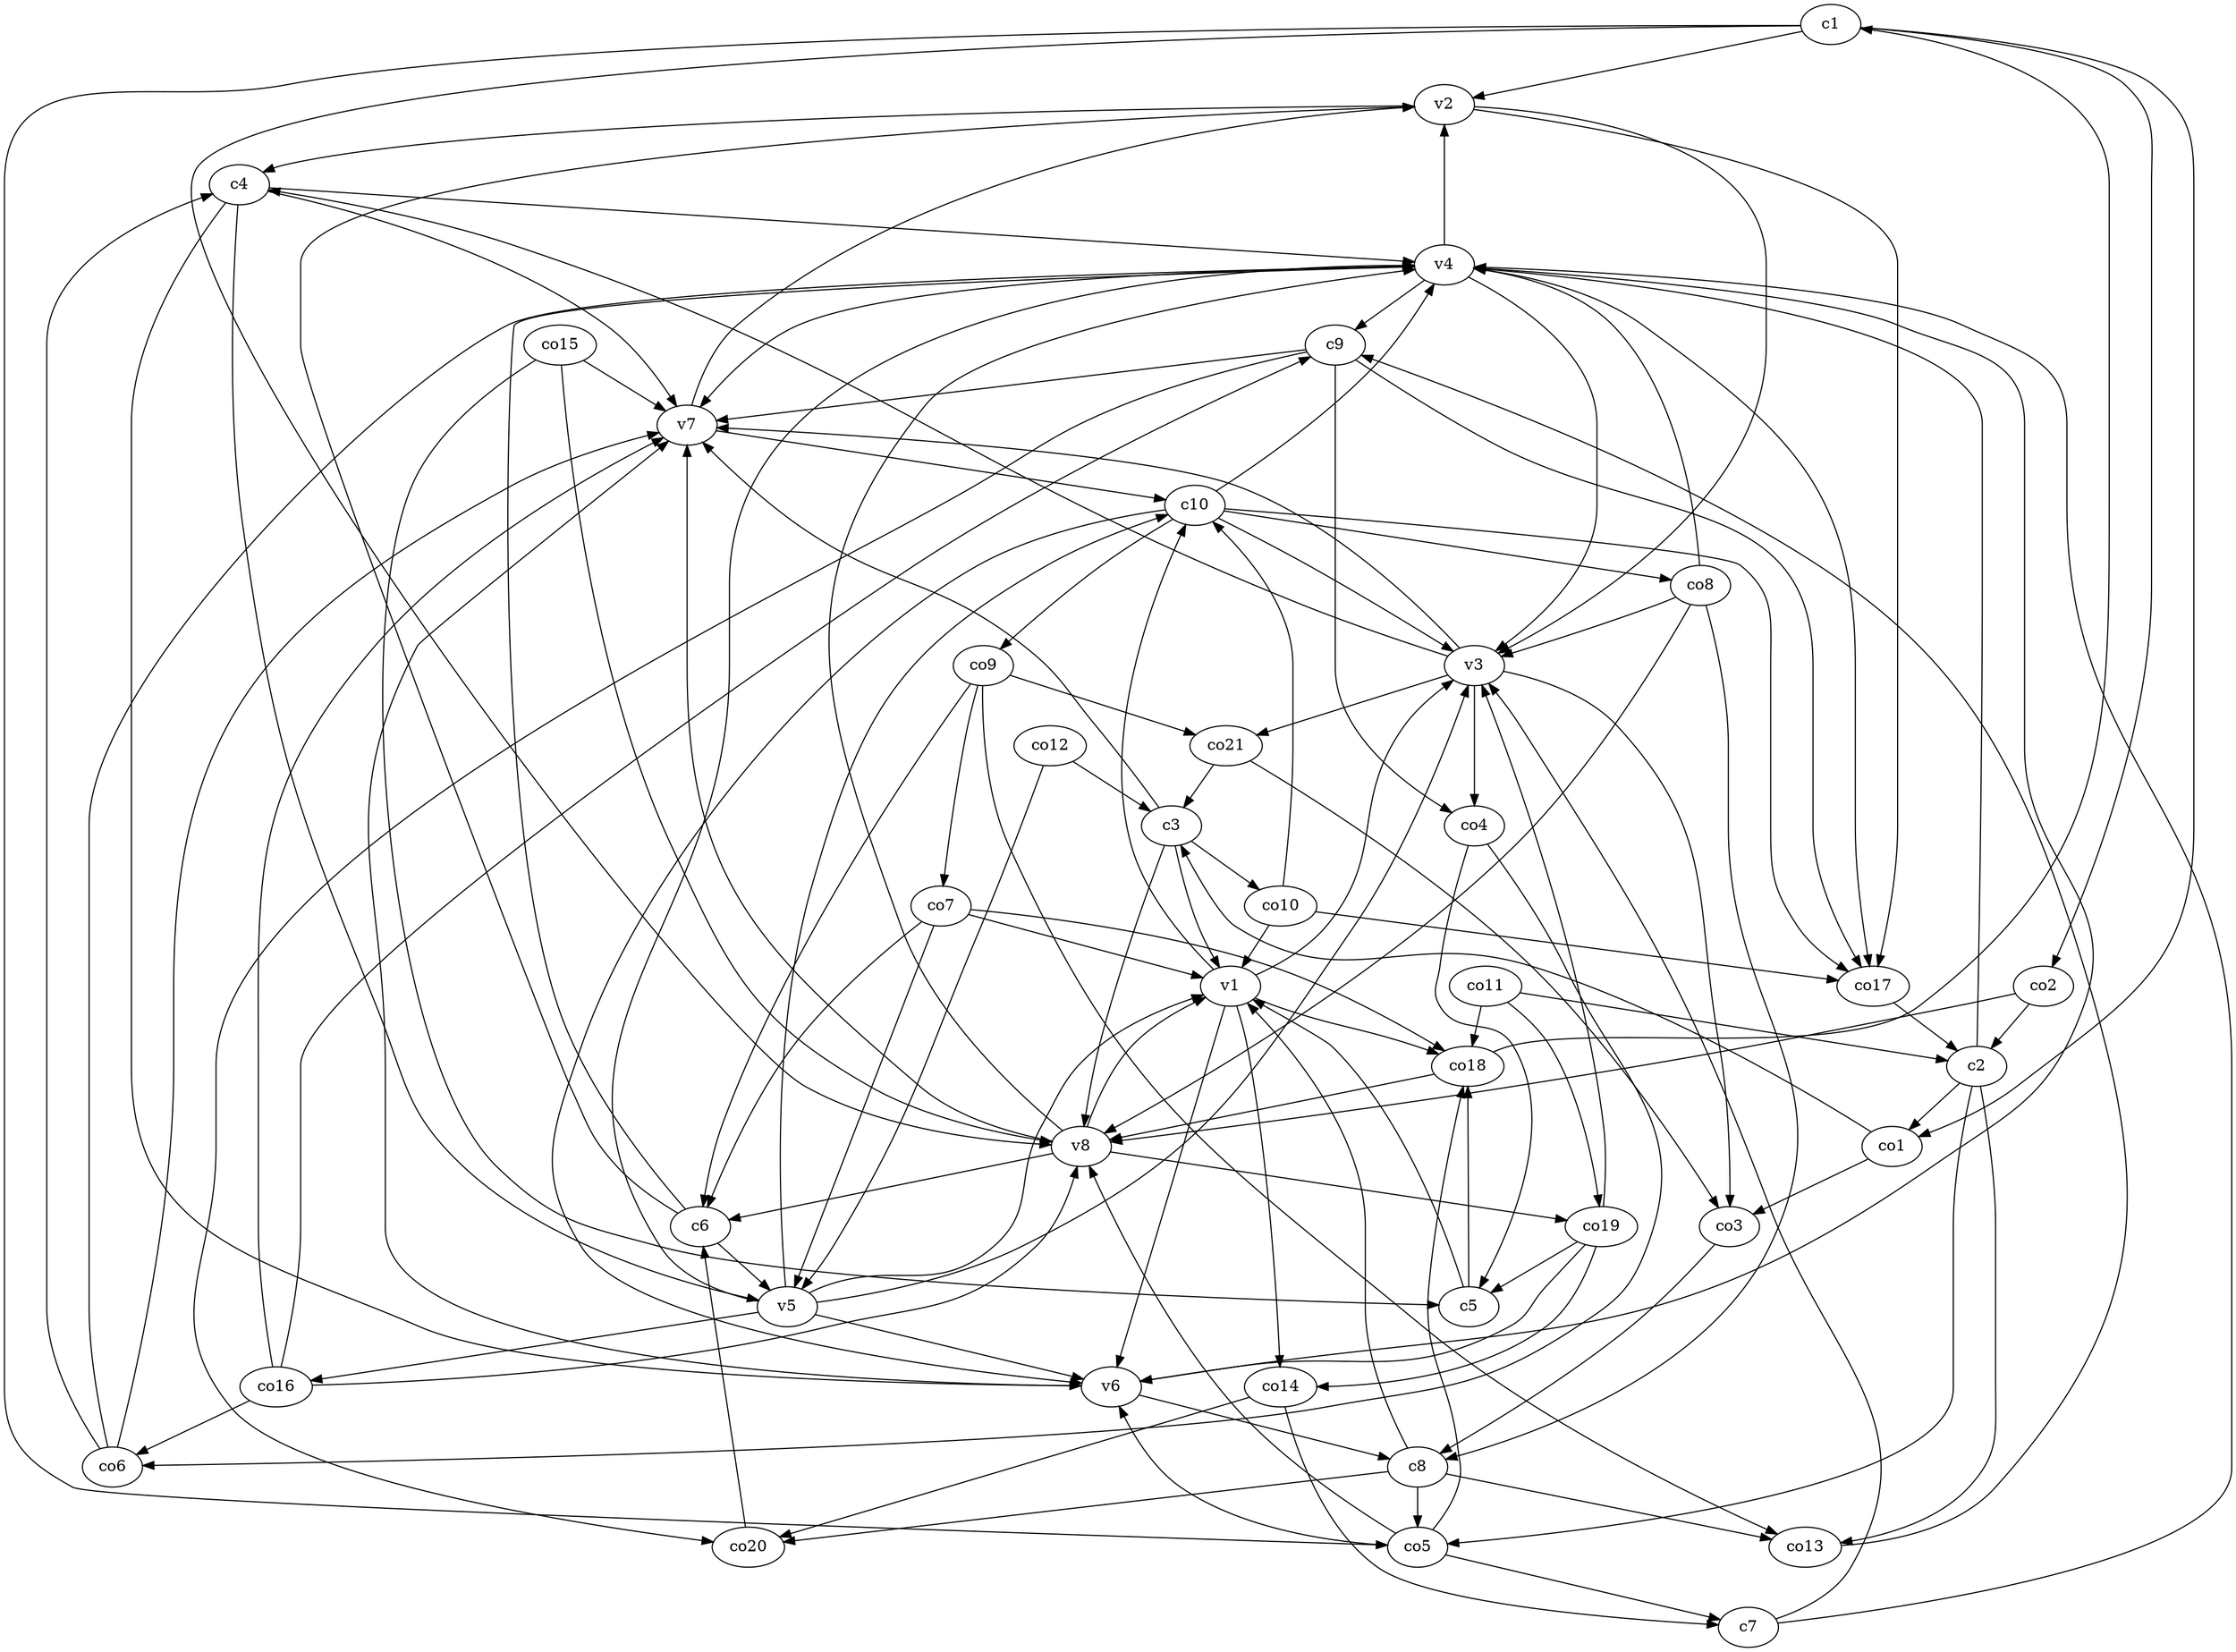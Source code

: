 strict digraph  {
c1;
c2;
c3;
c4;
c5;
c6;
c7;
c8;
c9;
c10;
v1;
v2;
v3;
v4;
v5;
v6;
v7;
v8;
co1;
co2;
co3;
co4;
co5;
co6;
co7;
co8;
co9;
co10;
co11;
co12;
co13;
co14;
co15;
co16;
co17;
co18;
co19;
co20;
co21;
c1 -> co1  [weight=1];
c1 -> co5  [weight=1];
c1 -> v2  [weight=1];
c1 -> v8  [weight=1];
c1 -> co2  [weight=1];
c2 -> co13  [weight=1];
c2 -> co5  [weight=1];
c2 -> v4  [weight=1];
c2 -> co1  [weight=1];
c3 -> v8  [weight=1];
c3 -> v1  [weight=1];
c3 -> co10  [weight=1];
c3 -> v7  [weight=1];
c4 -> v7  [weight=1];
c4 -> v5  [weight=1];
c4 -> v4  [weight=1];
c4 -> v6  [weight=1];
c5 -> co18  [weight=1];
c5 -> v1  [weight=1];
c6 -> v5  [weight=1];
c6 -> v4  [weight=1];
c6 -> v2  [weight=1];
c7 -> v3  [weight=1];
c7 -> v4  [weight=1];
c8 -> co5  [weight=1];
c8 -> co20  [weight=1];
c8 -> co13  [weight=1];
c8 -> v1  [weight=1];
c9 -> co4  [weight=1];
c9 -> co20  [weight=1];
c9 -> co17  [weight=1];
c9 -> v7  [weight=1];
c10 -> co9  [weight=1];
c10 -> v4  [weight=1];
c10 -> v3  [weight=1];
c10 -> v6  [weight=1];
c10 -> co17  [weight=1];
c10 -> co8  [weight=1];
v1 -> c10  [weight=1];
v1 -> v3  [weight=1];
v1 -> co18  [weight=1];
v1 -> co14  [weight=1];
v1 -> v6  [weight=1];
v2 -> c4  [weight=1];
v2 -> v3  [weight=1];
v2 -> co17  [weight=1];
v3 -> c4  [weight=1];
v3 -> v7  [weight=1];
v3 -> co4  [weight=1];
v3 -> co3  [weight=1];
v3 -> co21  [weight=1];
v4 -> c9  [weight=1];
v4 -> v2  [weight=1];
v4 -> v3  [weight=1];
v4 -> v7  [weight=1];
v4 -> v6  [weight=1];
v4 -> co17  [weight=1];
v5 -> c10  [weight=1];
v5 -> v1  [weight=1];
v5 -> v6  [weight=1];
v5 -> co16  [weight=1];
v5 -> v4  [weight=1];
v5 -> v3  [weight=1];
v6 -> c8  [weight=1];
v6 -> v7  [weight=1];
v7 -> c10  [weight=1];
v7 -> v2  [weight=1];
v8 -> c6  [weight=1];
v8 -> v7  [weight=1];
v8 -> co19  [weight=1];
v8 -> v4  [weight=1];
v8 -> v1  [weight=1];
co1 -> c3  [weight=1];
co1 -> co3  [weight=1];
co2 -> c2  [weight=1];
co2 -> v8  [weight=1];
co3 -> c8  [weight=1];
co4 -> c5  [weight=1];
co4 -> co6  [weight=1];
co5 -> c7  [weight=1];
co5 -> co18  [weight=1];
co5 -> v8  [weight=1];
co5 -> v6  [weight=1];
co6 -> c4  [weight=1];
co6 -> v7  [weight=1];
co6 -> v4  [weight=1];
co7 -> c6  [weight=1];
co7 -> v5  [weight=1];
co7 -> co18  [weight=1];
co7 -> v1  [weight=1];
co8 -> c8  [weight=1];
co8 -> v8  [weight=1];
co8 -> v3  [weight=1];
co8 -> v4  [weight=1];
co9 -> c6  [weight=1];
co9 -> co13  [weight=1];
co9 -> co21  [weight=1];
co9 -> co7  [weight=1];
co10 -> c10  [weight=1];
co10 -> v1  [weight=1];
co10 -> co17  [weight=1];
co11 -> c2  [weight=1];
co11 -> co19  [weight=1];
co11 -> co18  [weight=1];
co12 -> c3  [weight=1];
co12 -> v5  [weight=1];
co13 -> c9  [weight=1];
co14 -> c7  [weight=1];
co14 -> co20  [weight=1];
co15 -> c5  [weight=1];
co15 -> v8  [weight=1];
co15 -> v7  [weight=1];
co16 -> c9  [weight=1];
co16 -> v7  [weight=1];
co16 -> v8  [weight=1];
co16 -> co6  [weight=1];
co17 -> c2  [weight=1];
co18 -> c1  [weight=1];
co18 -> v8  [weight=1];
co19 -> c5  [weight=1];
co19 -> v6  [weight=1];
co19 -> v3  [weight=1];
co19 -> co14  [weight=1];
co20 -> c6  [weight=1];
co21 -> c3  [weight=1];
co21 -> co3  [weight=1];
}
